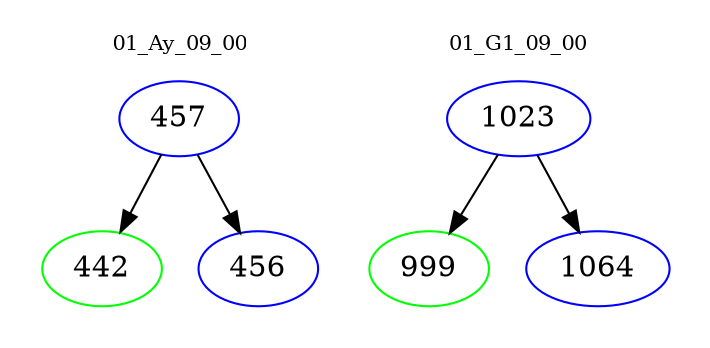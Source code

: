 digraph{
subgraph cluster_0 {
color = white
label = "01_Ay_09_00";
fontsize=10;
T0_457 [label="457", color="blue"]
T0_457 -> T0_442 [color="black"]
T0_442 [label="442", color="green"]
T0_457 -> T0_456 [color="black"]
T0_456 [label="456", color="blue"]
}
subgraph cluster_1 {
color = white
label = "01_G1_09_00";
fontsize=10;
T1_1023 [label="1023", color="blue"]
T1_1023 -> T1_999 [color="black"]
T1_999 [label="999", color="green"]
T1_1023 -> T1_1064 [color="black"]
T1_1064 [label="1064", color="blue"]
}
}
